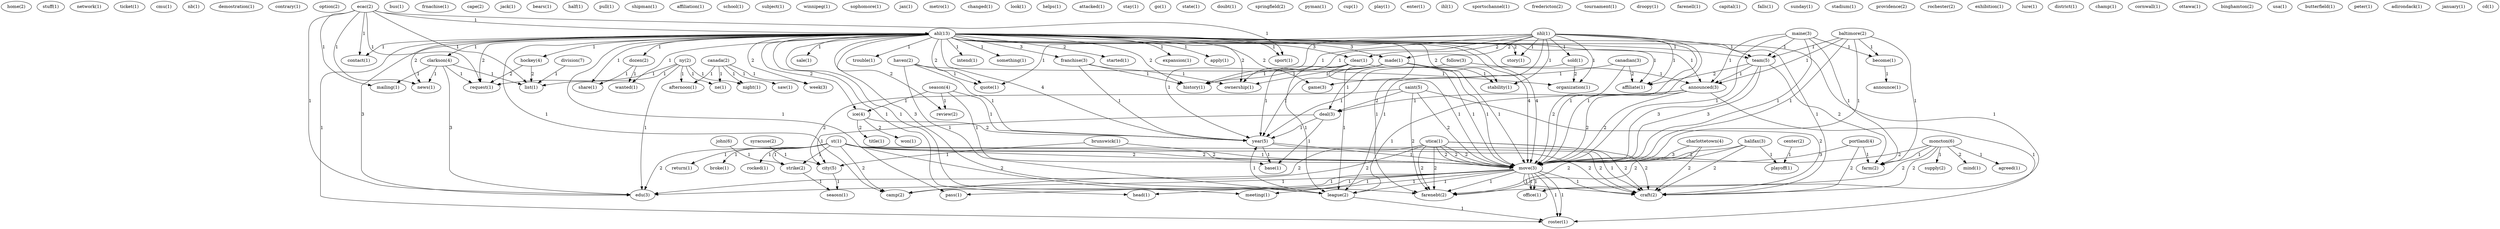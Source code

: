 digraph G {
  home [ label="home(2)" ];
  stuff [ label="stuff(1)" ];
  network [ label="network(1)" ];
  ticket [ label="ticket(1)" ];
  cmu [ label="cmu(1)" ];
  nb [ label="nb(1)" ];
  demostration [ label="demostration(1)" ];
  contrary [ label="contrary(1)" ];
  option [ label="option(2)" ];
  canada [ label="canada(2)" ];
  saw [ label="saw(1)" ];
  week [ label="week(3)" ];
  afternoon [ label="afternoon(1)" ];
  ne [ label="ne(1)" ];
  night [ label="night(1)" ];
  bus [ label="bus(1)" ];
  frnachise [ label="frnachise(1)" ];
  cape [ label="cape(2)" ];
  ecac [ label="ecac(2)" ];
  ahl [ label="ahl(13)" ];
  contact [ label="contact(1)" ];
  news [ label="news(1)" ];
  sport [ label="sport(1)" ];
  mailing [ label="mailing(1)" ];
  edu [ label="edu(3)" ];
  request [ label="request(1)" ];
  list [ label="list(1)" ];
  follow [ label="follow(3)" ];
  announced [ label="announced(3)" ];
  deal [ label="deal(3)" ];
  jack [ label="jack(1)" ];
  bears [ label="bears(1)" ];
  half [ label="half(1)" ];
  pull [ label="pull(1)" ];
  clarkson [ label="clarkson(4)" ];
  intend [ label="intend(1)" ];
  franchise [ label="franchise(3)" ];
  made [ label="made(1)" ];
  something [ label="something(1)" ];
  ownership [ label="ownership(1)" ];
  dozen [ label="dozen(2)" ];
  wanted [ label="wanted(1)" ];
  share [ label="share(1)" ];
  stability [ label="stability(1)" ];
  clear [ label="clear(1)" ];
  started [ label="started(1)" ];
  team [ label="team(5)" ];
  move [ label="move(2)" ];
  camp [ label="camp(2)" ];
  history [ label="history(1)" ];
  hockey [ label="hockey(4)" ];
  head [ label="head(1)" ];
  story [ label="story(1)" ];
  ice [ label="ice(4)" ];
  expansion [ label="expansion(1)" ];
  apply [ label="apply(1)" ];
  pass [ label="pass(1)" ];
  review [ label="review(2)" ];
  game [ label="game(3)" ];
  league [ label="league(2)" ];
  meeting [ label="meeting(1)" ];
  sale [ label="sale(1)" ];
  farenebt [ label="farenebt(2)" ];
  year [ label="year(5)" ];
  affiliate [ label="affiliate(1)" ];
  move [ label="move(3)" ];
  craft [ label="craft(2)" ];
  roster [ label="roster(1)" ];
  office [ label="office(1)" ];
  trouble [ label="trouble(1)" ];
  quote [ label="quote(1)" ];
  shipman [ label="shipman(1)" ];
  affiliation [ label="affiliation(1)" ];
  maine [ label="maine(3)" ];
  become [ label="become(1)" ];
  farm [ label="farm(2)" ];
  school [ label="school(1)" ];
  subject [ label="subject(1)" ];
  winnipeg [ label="winnipeg(1)" ];
  sophomore [ label="sophomore(1)" ];
  baltimore [ label="baltimore(2)" ];
  jan [ label="jan(1)" ];
  metro [ label="metro(1)" ];
  nhl [ label="nhl(1)" ];
  sold [ label="sold(1)" ];
  organization [ label="organization(1)" ];
  announce [ label="announce(1)" ];
  changed [ label="changed(1)" ];
  look [ label="look(1)" ];
  helps [ label="helps(1)" ];
  attacked [ label="attacked(1)" ];
  stay [ label="stay(1)" ];
  go [ label="go(1)" ];
  state [ label="state(1)" ];
  season [ label="season(4)" ];
  base [ label="base(1)" ];
  doubt [ label="doubt(1)" ];
  st [ label="st(5)" ];
  return [ label="return(1)" ];
  broke [ label="broke(1)" ];
  rocked [ label="rocked(1)" ];
  strike [ label="strike(2)" ];
  utica [ label="utica(3)" ];
  springfield [ label="springfield(2)" ];
  pyman [ label="pyman(1)" ];
  ny [ label="ny(2)" ];
  cup [ label="cup(1)" ];
  play [ label="play(1)" ];
  enter [ label="enter(1)" ];
  ihl [ label="ihl(1)" ];
  saint [ label="saint(5)" ];
  city [ label="city(5)" ];
  halifax [ label="halifax(3)" ];
  playoff [ label="playoff(1)" ];
  sportschannel [ label="sportschannel(1)" ];
  center [ label="center(2)" ];
  fredericton [ label="fredericton(2)" ];
  tournament [ label="tournament(1)" ];
  droopy [ label="droopy(1)" ];
  farenell [ label="farenell(1)" ];
  capital [ label="capital(1)" ];
  won [ label="won(1)" ];
  title [ label="title(1)" ];
  moncton [ label="moncton(6)" ];
  supply [ label="supply(2)" ];
  mind [ label="mind(1)" ];
  agreed [ label="agreed(1)" ];
  falls [ label="falls(1)" ];
  sunday [ label="sunday(1)" ];
  haven [ label="haven(2)" ];
  stadium [ label="stadium(1)" ];
  providence [ label="providence(2)" ];
  canadian [ label="canadian(3)" ];
  rochester [ label="rochester(2)" ];
  utica [ label="utica(1)" ];
  exhibition [ label="exhibition(1)" ];
  lure [ label="lure(1)" ];
  district [ label="district(1)" ];
  charlottetown [ label="charlottetown(4)" ];
  syracuse [ label="syracuse(2)" ];
  champ [ label="champ(1)" ];
  cornwall [ label="cornwall(1)" ];
  ottawa [ label="ottawa(1)" ];
  brunswick [ label="brunswick(1)" ];
  binghamton [ label="binghamton(2)" ];
  portland [ label="portland(4)" ];
  st [ label="st(1)" ];
  seaosn [ label="seaosn(1)" ];
  usa [ label="usa(1)" ];
  division [ label="division(7)" ];
  butterfield [ label="butterfield(1)" ];
  peter [ label="peter(1)" ];
  adirondack [ label="adirondack(1)" ];
  john [ label="john(6)" ];
  january [ label="january(1)" ];
  cd [ label="cd(1)" ];
  canada -> saw [ label="1" ];
  canada -> week [ label="1" ];
  canada -> afternoon [ label="1" ];
  canada -> ne [ label="1" ];
  canada -> night [ label="1" ];
  ecac -> ahl [ label="1" ];
  ecac -> contact [ label="1" ];
  ecac -> news [ label="1" ];
  ecac -> sport [ label="1" ];
  ecac -> mailing [ label="1" ];
  ecac -> edu [ label="1" ];
  ecac -> request [ label="1" ];
  ecac -> list [ label="1" ];
  follow -> announced [ label="1" ];
  follow -> deal [ label="1" ];
  ahl -> contact [ label="1" ];
  ahl -> clarkson [ label="1" ];
  ahl -> intend [ label="1" ];
  ahl -> franchise [ label="3" ];
  ahl -> made [ label="3" ];
  ahl -> something [ label="1" ];
  ahl -> ownership [ label="2" ];
  ahl -> dozen [ label="1" ];
  ahl -> wanted [ label="1" ];
  ahl -> news [ label="2" ];
  ahl -> share [ label="1" ];
  ahl -> sport [ label="1" ];
  ahl -> stability [ label="2" ];
  ahl -> clear [ label="3" ];
  ahl -> week [ label="2" ];
  ahl -> started [ label="2" ];
  ahl -> team [ label="1" ];
  ahl -> announced [ label="1" ];
  ahl -> move [ label="4" ];
  ahl -> edu [ label="3" ];
  ahl -> camp [ label="1" ];
  ahl -> history [ label="2" ];
  ahl -> hockey [ label="1" ];
  ahl -> head [ label="1" ];
  ahl -> story [ label="2" ];
  ahl -> ice [ label="2" ];
  ahl -> expansion [ label="1" ];
  ahl -> request [ label="2" ];
  ahl -> apply [ label="1" ];
  ahl -> pass [ label="1" ];
  ahl -> review [ label="2" ];
  ahl -> game [ label="2" ];
  ahl -> league [ label="3" ];
  ahl -> meeting [ label="1" ];
  ahl -> sale [ label="1" ];
  ahl -> farenebt [ label="1" ];
  ahl -> year [ label="4" ];
  ahl -> affiliate [ label="1" ];
  ahl -> move [ label="4" ];
  ahl -> craft [ label="1" ];
  ahl -> roster [ label="1" ];
  ahl -> office [ label="1" ];
  ahl -> trouble [ label="1" ];
  ahl -> quote [ label="2" ];
  clarkson -> news [ label="1" ];
  clarkson -> mailing [ label="1" ];
  clarkson -> edu [ label="3" ];
  clarkson -> request [ label="1" ];
  clarkson -> list [ label="1" ];
  maine -> become [ label="1" ];
  maine -> team [ label="1" ];
  maine -> announced [ label="1" ];
  maine -> move [ label="1" ];
  maine -> move [ label="1" ];
  maine -> farm [ label="1" ];
  baltimore -> become [ label="1" ];
  baltimore -> team [ label="1" ];
  baltimore -> announced [ label="1" ];
  baltimore -> move [ label="1" ];
  baltimore -> move [ label="1" ];
  baltimore -> farm [ label="1" ];
  franchise -> ownership [ label="1" ];
  franchise -> history [ label="1" ];
  franchise -> year [ label="1" ];
  nhl -> made [ label="2" ];
  nhl -> ownership [ label="1" ];
  nhl -> stability [ label="1" ];
  nhl -> clear [ label="2" ];
  nhl -> team [ label="1" ];
  nhl -> sold [ label="1" ];
  nhl -> move [ label="1" ];
  nhl -> history [ label="1" ];
  nhl -> story [ label="1" ];
  nhl -> organization [ label="1" ];
  nhl -> league [ label="1" ];
  nhl -> year [ label="1" ];
  nhl -> affiliate [ label="1" ];
  nhl -> move [ label="1" ];
  nhl -> quote [ label="1" ];
  become -> announce [ label="1" ];
  made -> ownership [ label="1" ];
  made -> stability [ label="1" ];
  made -> move [ label="1" ];
  made -> history [ label="1" ];
  made -> league [ label="1" ];
  made -> year [ label="1" ];
  made -> move [ label="1" ];
  dozen -> wanted [ label="1" ];
  dozen -> share [ label="1" ];
  season -> ice [ label="1" ];
  season -> review [ label="1" ];
  season -> year [ label="1" ];
  season -> base [ label="1" ];
  clear -> move [ label="1" ];
  clear -> history [ label="1" ];
  clear -> league [ label="1" ];
  clear -> year [ label="1" ];
  clear -> move [ label="1" ];
  st -> return [ label="1" ];
  st -> move [ label="2" ];
  st -> edu [ label="2" ];
  st -> camp [ label="2" ];
  st -> broke [ label="1" ];
  st -> rocked [ label="1" ];
  st -> farenebt [ label="2" ];
  st -> move [ label="2" ];
  st -> craft [ label="2" ];
  st -> strike [ label="1" ];
  team -> announced [ label="1" ];
  team -> move [ label="3" ];
  team -> affiliate [ label="2" ];
  team -> move [ label="3" ];
  team -> farm [ label="2" ];
  announced -> move [ label="2" ];
  announced -> league [ label="1" ];
  announced -> deal [ label="1" ];
  announced -> move [ label="2" ];
  announced -> roster [ label="1" ];
  sold -> organization [ label="2" ];
  sold -> year [ label="1" ];
  utica -> move [ label="2" ];
  utica -> edu [ label="2" ];
  utica -> camp [ label="2" ];
  utica -> farenebt [ label="2" ];
  utica -> move [ label="2" ];
  utica -> craft [ label="2" ];
  move -> edu [ label="1" ];
  move -> camp [ label="1" ];
  move -> head [ label="1" ];
  move -> pass [ label="1" ];
  move -> league [ label="1" ];
  move -> meeting [ label="1" ];
  move -> farenebt [ label="1" ];
  move -> craft [ label="1" ];
  move -> roster [ label="1" ];
  move -> office [ label="1" ];
  ny -> edu [ label="1" ];
  ny -> afternoon [ label="1" ];
  ny -> request [ label="1" ];
  ny -> ne [ label="1" ];
  ny -> night [ label="1" ];
  ny -> list [ label="1" ];
  saint -> deal [ label="2" ];
  saint -> farenebt [ label="2" ];
  saint -> city [ label="2" ];
  saint -> move [ label="2" ];
  saint -> craft [ label="2" ];
  hockey -> request [ label="2" ];
  hockey -> list [ label="2" ];
  halifax -> playoff [ label="1" ];
  halifax -> farenebt [ label="2" ];
  halifax -> move [ label="2" ];
  halifax -> craft [ label="2" ];
  center -> playoff [ label="1" ];
  ice -> won [ label="2" ];
  ice -> title [ label="2" ];
  ice -> year [ label="2" ];
  moncton -> supply [ label="1" ];
  moncton -> farenebt [ label="2" ];
  moncton -> mind [ label="2" ];
  moncton -> move [ label="2" ];
  moncton -> craft [ label="2" ];
  moncton -> farm [ label="1" ];
  moncton -> agreed [ label="1" ];
  haven -> organization [ label="1" ];
  haven -> league [ label="1" ];
  haven -> year [ label="1" ];
  haven -> quote [ label="1" ];
  canadian -> game [ label="1" ];
  canadian -> affiliate [ label="2" ];
  canadian -> move [ label="2" ];
  utica -> farenebt [ label="2" ];
  utica -> move [ label="2" ];
  utica -> craft [ label="2" ];
  league -> year [ label="1" ];
  league -> roster [ label="1" ];
  charlottetown -> farenebt [ label="2" ];
  charlottetown -> move [ label="3" ];
  charlottetown -> craft [ label="2" ];
  syracuse -> city [ label="1" ];
  deal -> year [ label="1" ];
  deal -> base [ label="1" ];
  deal -> city [ label="1" ];
  brunswick -> city [ label="1" ];
  brunswick -> move [ label="1" ];
  year -> base [ label="1" ];
  year -> move [ label="1" ];
  year -> craft [ label="1" ];
  portland -> move [ label="3" ];
  portland -> craft [ label="2" ];
  portland -> farm [ label="1" ];
  st -> move [ label="2" ];
  st -> craft [ label="2" ];
  st -> strike [ label="1" ];
  city -> seaosn [ label="1" ];
  move -> craft [ label="1" ];
  move -> roster [ label="1" ];
  move -> office [ label="1" ];
  division -> list [ label="1" ];
  john -> strike [ label="1" ];
  strike -> seaosn [ label="1" ];
}
